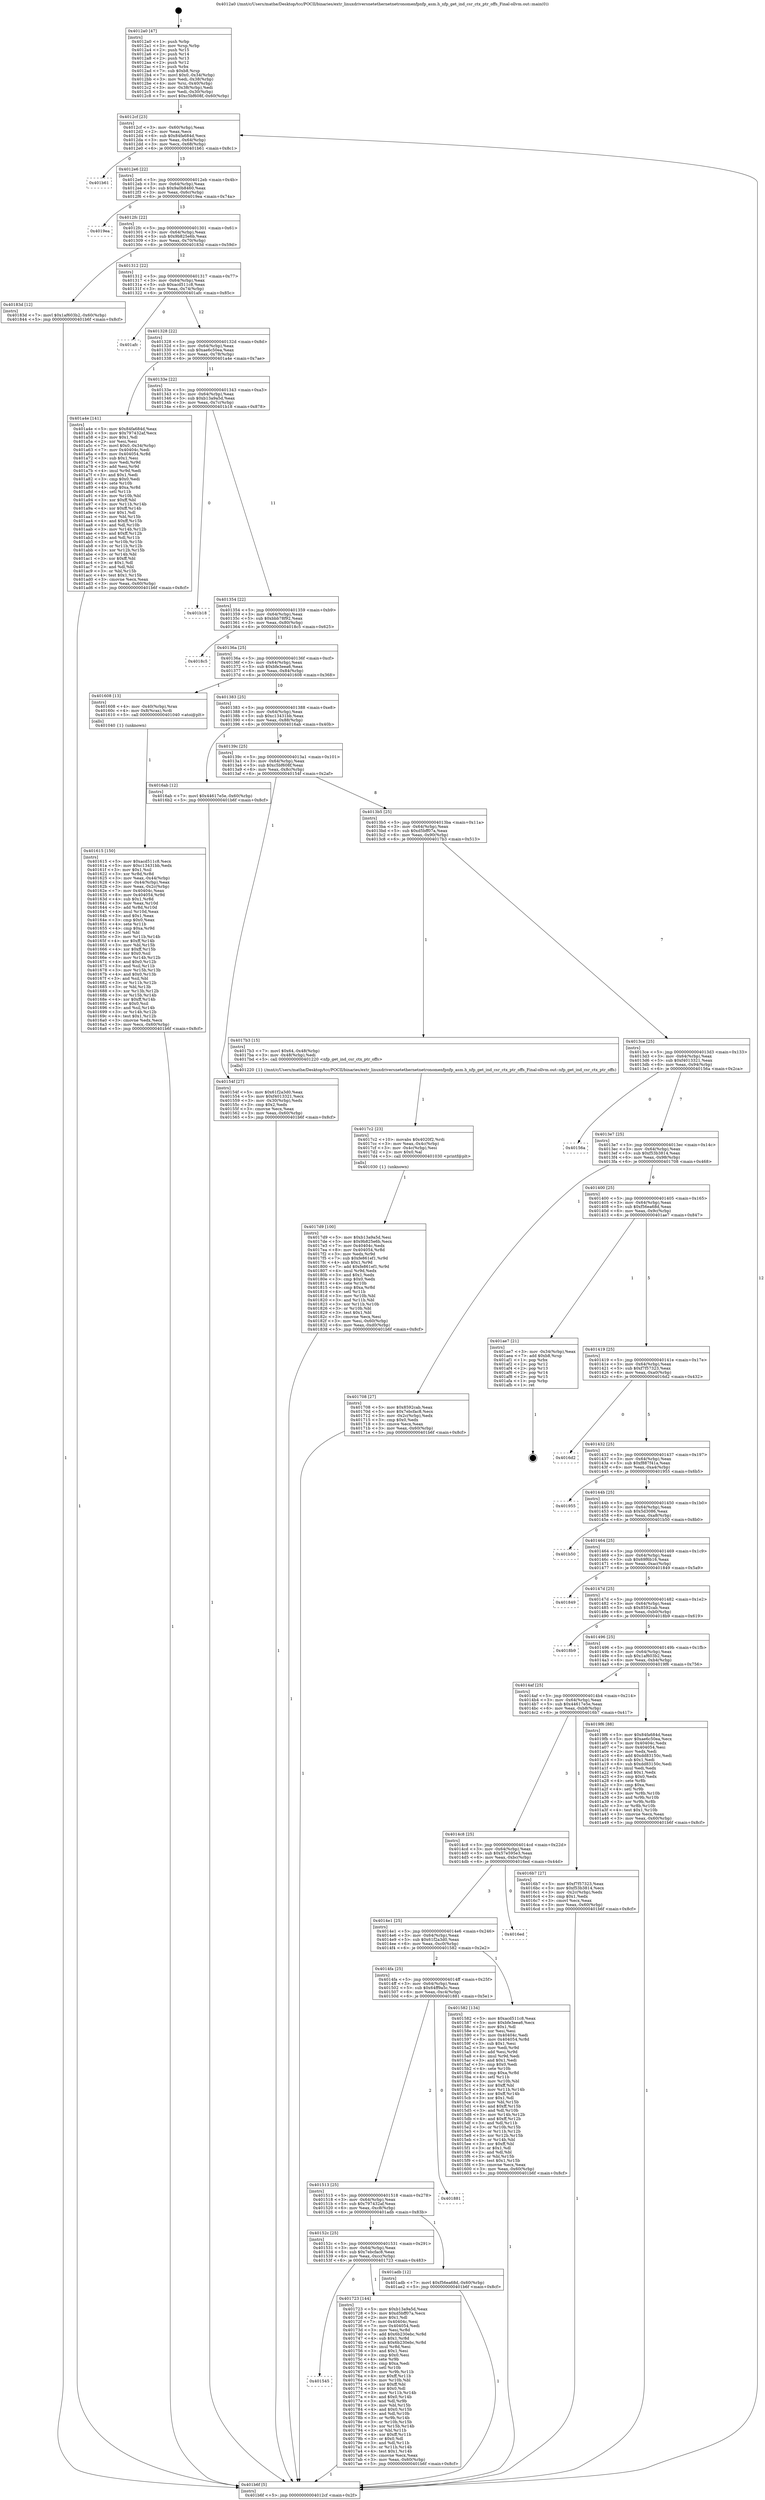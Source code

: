digraph "0x4012a0" {
  label = "0x4012a0 (/mnt/c/Users/mathe/Desktop/tcc/POCII/binaries/extr_linuxdriversnetethernetnetronomenfpnfp_asm.h_nfp_get_ind_csr_ctx_ptr_offs_Final-ollvm.out::main(0))"
  labelloc = "t"
  node[shape=record]

  Entry [label="",width=0.3,height=0.3,shape=circle,fillcolor=black,style=filled]
  "0x4012cf" [label="{
     0x4012cf [23]\l
     | [instrs]\l
     &nbsp;&nbsp;0x4012cf \<+3\>: mov -0x60(%rbp),%eax\l
     &nbsp;&nbsp;0x4012d2 \<+2\>: mov %eax,%ecx\l
     &nbsp;&nbsp;0x4012d4 \<+6\>: sub $0x84fa684d,%ecx\l
     &nbsp;&nbsp;0x4012da \<+3\>: mov %eax,-0x64(%rbp)\l
     &nbsp;&nbsp;0x4012dd \<+3\>: mov %ecx,-0x68(%rbp)\l
     &nbsp;&nbsp;0x4012e0 \<+6\>: je 0000000000401b61 \<main+0x8c1\>\l
  }"]
  "0x401b61" [label="{
     0x401b61\l
  }", style=dashed]
  "0x4012e6" [label="{
     0x4012e6 [22]\l
     | [instrs]\l
     &nbsp;&nbsp;0x4012e6 \<+5\>: jmp 00000000004012eb \<main+0x4b\>\l
     &nbsp;&nbsp;0x4012eb \<+3\>: mov -0x64(%rbp),%eax\l
     &nbsp;&nbsp;0x4012ee \<+5\>: sub $0x9a0b8460,%eax\l
     &nbsp;&nbsp;0x4012f3 \<+3\>: mov %eax,-0x6c(%rbp)\l
     &nbsp;&nbsp;0x4012f6 \<+6\>: je 00000000004019ea \<main+0x74a\>\l
  }"]
  Exit [label="",width=0.3,height=0.3,shape=circle,fillcolor=black,style=filled,peripheries=2]
  "0x4019ea" [label="{
     0x4019ea\l
  }", style=dashed]
  "0x4012fc" [label="{
     0x4012fc [22]\l
     | [instrs]\l
     &nbsp;&nbsp;0x4012fc \<+5\>: jmp 0000000000401301 \<main+0x61\>\l
     &nbsp;&nbsp;0x401301 \<+3\>: mov -0x64(%rbp),%eax\l
     &nbsp;&nbsp;0x401304 \<+5\>: sub $0x9b825e6b,%eax\l
     &nbsp;&nbsp;0x401309 \<+3\>: mov %eax,-0x70(%rbp)\l
     &nbsp;&nbsp;0x40130c \<+6\>: je 000000000040183d \<main+0x59d\>\l
  }"]
  "0x4017d9" [label="{
     0x4017d9 [100]\l
     | [instrs]\l
     &nbsp;&nbsp;0x4017d9 \<+5\>: mov $0xb13a9a5d,%esi\l
     &nbsp;&nbsp;0x4017de \<+5\>: mov $0x9b825e6b,%ecx\l
     &nbsp;&nbsp;0x4017e3 \<+7\>: mov 0x40404c,%edx\l
     &nbsp;&nbsp;0x4017ea \<+8\>: mov 0x404054,%r8d\l
     &nbsp;&nbsp;0x4017f2 \<+3\>: mov %edx,%r9d\l
     &nbsp;&nbsp;0x4017f5 \<+7\>: sub $0xfe861ef1,%r9d\l
     &nbsp;&nbsp;0x4017fc \<+4\>: sub $0x1,%r9d\l
     &nbsp;&nbsp;0x401800 \<+7\>: add $0xfe861ef1,%r9d\l
     &nbsp;&nbsp;0x401807 \<+4\>: imul %r9d,%edx\l
     &nbsp;&nbsp;0x40180b \<+3\>: and $0x1,%edx\l
     &nbsp;&nbsp;0x40180e \<+3\>: cmp $0x0,%edx\l
     &nbsp;&nbsp;0x401811 \<+4\>: sete %r10b\l
     &nbsp;&nbsp;0x401815 \<+4\>: cmp $0xa,%r8d\l
     &nbsp;&nbsp;0x401819 \<+4\>: setl %r11b\l
     &nbsp;&nbsp;0x40181d \<+3\>: mov %r10b,%bl\l
     &nbsp;&nbsp;0x401820 \<+3\>: and %r11b,%bl\l
     &nbsp;&nbsp;0x401823 \<+3\>: xor %r11b,%r10b\l
     &nbsp;&nbsp;0x401826 \<+3\>: or %r10b,%bl\l
     &nbsp;&nbsp;0x401829 \<+3\>: test $0x1,%bl\l
     &nbsp;&nbsp;0x40182c \<+3\>: cmovne %ecx,%esi\l
     &nbsp;&nbsp;0x40182f \<+3\>: mov %esi,-0x60(%rbp)\l
     &nbsp;&nbsp;0x401832 \<+6\>: mov %eax,-0xd0(%rbp)\l
     &nbsp;&nbsp;0x401838 \<+5\>: jmp 0000000000401b6f \<main+0x8cf\>\l
  }"]
  "0x40183d" [label="{
     0x40183d [12]\l
     | [instrs]\l
     &nbsp;&nbsp;0x40183d \<+7\>: movl $0x1af603b2,-0x60(%rbp)\l
     &nbsp;&nbsp;0x401844 \<+5\>: jmp 0000000000401b6f \<main+0x8cf\>\l
  }"]
  "0x401312" [label="{
     0x401312 [22]\l
     | [instrs]\l
     &nbsp;&nbsp;0x401312 \<+5\>: jmp 0000000000401317 \<main+0x77\>\l
     &nbsp;&nbsp;0x401317 \<+3\>: mov -0x64(%rbp),%eax\l
     &nbsp;&nbsp;0x40131a \<+5\>: sub $0xacd511c8,%eax\l
     &nbsp;&nbsp;0x40131f \<+3\>: mov %eax,-0x74(%rbp)\l
     &nbsp;&nbsp;0x401322 \<+6\>: je 0000000000401afc \<main+0x85c\>\l
  }"]
  "0x4017c2" [label="{
     0x4017c2 [23]\l
     | [instrs]\l
     &nbsp;&nbsp;0x4017c2 \<+10\>: movabs $0x4020f2,%rdi\l
     &nbsp;&nbsp;0x4017cc \<+3\>: mov %eax,-0x4c(%rbp)\l
     &nbsp;&nbsp;0x4017cf \<+3\>: mov -0x4c(%rbp),%esi\l
     &nbsp;&nbsp;0x4017d2 \<+2\>: mov $0x0,%al\l
     &nbsp;&nbsp;0x4017d4 \<+5\>: call 0000000000401030 \<printf@plt\>\l
     | [calls]\l
     &nbsp;&nbsp;0x401030 \{1\} (unknown)\l
  }"]
  "0x401afc" [label="{
     0x401afc\l
  }", style=dashed]
  "0x401328" [label="{
     0x401328 [22]\l
     | [instrs]\l
     &nbsp;&nbsp;0x401328 \<+5\>: jmp 000000000040132d \<main+0x8d\>\l
     &nbsp;&nbsp;0x40132d \<+3\>: mov -0x64(%rbp),%eax\l
     &nbsp;&nbsp;0x401330 \<+5\>: sub $0xae6c50ea,%eax\l
     &nbsp;&nbsp;0x401335 \<+3\>: mov %eax,-0x78(%rbp)\l
     &nbsp;&nbsp;0x401338 \<+6\>: je 0000000000401a4e \<main+0x7ae\>\l
  }"]
  "0x401545" [label="{
     0x401545\l
  }", style=dashed]
  "0x401a4e" [label="{
     0x401a4e [141]\l
     | [instrs]\l
     &nbsp;&nbsp;0x401a4e \<+5\>: mov $0x84fa684d,%eax\l
     &nbsp;&nbsp;0x401a53 \<+5\>: mov $0x797432af,%ecx\l
     &nbsp;&nbsp;0x401a58 \<+2\>: mov $0x1,%dl\l
     &nbsp;&nbsp;0x401a5a \<+2\>: xor %esi,%esi\l
     &nbsp;&nbsp;0x401a5c \<+7\>: movl $0x0,-0x34(%rbp)\l
     &nbsp;&nbsp;0x401a63 \<+7\>: mov 0x40404c,%edi\l
     &nbsp;&nbsp;0x401a6a \<+8\>: mov 0x404054,%r8d\l
     &nbsp;&nbsp;0x401a72 \<+3\>: sub $0x1,%esi\l
     &nbsp;&nbsp;0x401a75 \<+3\>: mov %edi,%r9d\l
     &nbsp;&nbsp;0x401a78 \<+3\>: add %esi,%r9d\l
     &nbsp;&nbsp;0x401a7b \<+4\>: imul %r9d,%edi\l
     &nbsp;&nbsp;0x401a7f \<+3\>: and $0x1,%edi\l
     &nbsp;&nbsp;0x401a82 \<+3\>: cmp $0x0,%edi\l
     &nbsp;&nbsp;0x401a85 \<+4\>: sete %r10b\l
     &nbsp;&nbsp;0x401a89 \<+4\>: cmp $0xa,%r8d\l
     &nbsp;&nbsp;0x401a8d \<+4\>: setl %r11b\l
     &nbsp;&nbsp;0x401a91 \<+3\>: mov %r10b,%bl\l
     &nbsp;&nbsp;0x401a94 \<+3\>: xor $0xff,%bl\l
     &nbsp;&nbsp;0x401a97 \<+3\>: mov %r11b,%r14b\l
     &nbsp;&nbsp;0x401a9a \<+4\>: xor $0xff,%r14b\l
     &nbsp;&nbsp;0x401a9e \<+3\>: xor $0x1,%dl\l
     &nbsp;&nbsp;0x401aa1 \<+3\>: mov %bl,%r15b\l
     &nbsp;&nbsp;0x401aa4 \<+4\>: and $0xff,%r15b\l
     &nbsp;&nbsp;0x401aa8 \<+3\>: and %dl,%r10b\l
     &nbsp;&nbsp;0x401aab \<+3\>: mov %r14b,%r12b\l
     &nbsp;&nbsp;0x401aae \<+4\>: and $0xff,%r12b\l
     &nbsp;&nbsp;0x401ab2 \<+3\>: and %dl,%r11b\l
     &nbsp;&nbsp;0x401ab5 \<+3\>: or %r10b,%r15b\l
     &nbsp;&nbsp;0x401ab8 \<+3\>: or %r11b,%r12b\l
     &nbsp;&nbsp;0x401abb \<+3\>: xor %r12b,%r15b\l
     &nbsp;&nbsp;0x401abe \<+3\>: or %r14b,%bl\l
     &nbsp;&nbsp;0x401ac1 \<+3\>: xor $0xff,%bl\l
     &nbsp;&nbsp;0x401ac4 \<+3\>: or $0x1,%dl\l
     &nbsp;&nbsp;0x401ac7 \<+2\>: and %dl,%bl\l
     &nbsp;&nbsp;0x401ac9 \<+3\>: or %bl,%r15b\l
     &nbsp;&nbsp;0x401acc \<+4\>: test $0x1,%r15b\l
     &nbsp;&nbsp;0x401ad0 \<+3\>: cmovne %ecx,%eax\l
     &nbsp;&nbsp;0x401ad3 \<+3\>: mov %eax,-0x60(%rbp)\l
     &nbsp;&nbsp;0x401ad6 \<+5\>: jmp 0000000000401b6f \<main+0x8cf\>\l
  }"]
  "0x40133e" [label="{
     0x40133e [22]\l
     | [instrs]\l
     &nbsp;&nbsp;0x40133e \<+5\>: jmp 0000000000401343 \<main+0xa3\>\l
     &nbsp;&nbsp;0x401343 \<+3\>: mov -0x64(%rbp),%eax\l
     &nbsp;&nbsp;0x401346 \<+5\>: sub $0xb13a9a5d,%eax\l
     &nbsp;&nbsp;0x40134b \<+3\>: mov %eax,-0x7c(%rbp)\l
     &nbsp;&nbsp;0x40134e \<+6\>: je 0000000000401b18 \<main+0x878\>\l
  }"]
  "0x401723" [label="{
     0x401723 [144]\l
     | [instrs]\l
     &nbsp;&nbsp;0x401723 \<+5\>: mov $0xb13a9a5d,%eax\l
     &nbsp;&nbsp;0x401728 \<+5\>: mov $0xd5bff07a,%ecx\l
     &nbsp;&nbsp;0x40172d \<+2\>: mov $0x1,%dl\l
     &nbsp;&nbsp;0x40172f \<+7\>: mov 0x40404c,%esi\l
     &nbsp;&nbsp;0x401736 \<+7\>: mov 0x404054,%edi\l
     &nbsp;&nbsp;0x40173d \<+3\>: mov %esi,%r8d\l
     &nbsp;&nbsp;0x401740 \<+7\>: add $0x6b230ebc,%r8d\l
     &nbsp;&nbsp;0x401747 \<+4\>: sub $0x1,%r8d\l
     &nbsp;&nbsp;0x40174b \<+7\>: sub $0x6b230ebc,%r8d\l
     &nbsp;&nbsp;0x401752 \<+4\>: imul %r8d,%esi\l
     &nbsp;&nbsp;0x401756 \<+3\>: and $0x1,%esi\l
     &nbsp;&nbsp;0x401759 \<+3\>: cmp $0x0,%esi\l
     &nbsp;&nbsp;0x40175c \<+4\>: sete %r9b\l
     &nbsp;&nbsp;0x401760 \<+3\>: cmp $0xa,%edi\l
     &nbsp;&nbsp;0x401763 \<+4\>: setl %r10b\l
     &nbsp;&nbsp;0x401767 \<+3\>: mov %r9b,%r11b\l
     &nbsp;&nbsp;0x40176a \<+4\>: xor $0xff,%r11b\l
     &nbsp;&nbsp;0x40176e \<+3\>: mov %r10b,%bl\l
     &nbsp;&nbsp;0x401771 \<+3\>: xor $0xff,%bl\l
     &nbsp;&nbsp;0x401774 \<+3\>: xor $0x0,%dl\l
     &nbsp;&nbsp;0x401777 \<+3\>: mov %r11b,%r14b\l
     &nbsp;&nbsp;0x40177a \<+4\>: and $0x0,%r14b\l
     &nbsp;&nbsp;0x40177e \<+3\>: and %dl,%r9b\l
     &nbsp;&nbsp;0x401781 \<+3\>: mov %bl,%r15b\l
     &nbsp;&nbsp;0x401784 \<+4\>: and $0x0,%r15b\l
     &nbsp;&nbsp;0x401788 \<+3\>: and %dl,%r10b\l
     &nbsp;&nbsp;0x40178b \<+3\>: or %r9b,%r14b\l
     &nbsp;&nbsp;0x40178e \<+3\>: or %r10b,%r15b\l
     &nbsp;&nbsp;0x401791 \<+3\>: xor %r15b,%r14b\l
     &nbsp;&nbsp;0x401794 \<+3\>: or %bl,%r11b\l
     &nbsp;&nbsp;0x401797 \<+4\>: xor $0xff,%r11b\l
     &nbsp;&nbsp;0x40179b \<+3\>: or $0x0,%dl\l
     &nbsp;&nbsp;0x40179e \<+3\>: and %dl,%r11b\l
     &nbsp;&nbsp;0x4017a1 \<+3\>: or %r11b,%r14b\l
     &nbsp;&nbsp;0x4017a4 \<+4\>: test $0x1,%r14b\l
     &nbsp;&nbsp;0x4017a8 \<+3\>: cmovne %ecx,%eax\l
     &nbsp;&nbsp;0x4017ab \<+3\>: mov %eax,-0x60(%rbp)\l
     &nbsp;&nbsp;0x4017ae \<+5\>: jmp 0000000000401b6f \<main+0x8cf\>\l
  }"]
  "0x401b18" [label="{
     0x401b18\l
  }", style=dashed]
  "0x401354" [label="{
     0x401354 [22]\l
     | [instrs]\l
     &nbsp;&nbsp;0x401354 \<+5\>: jmp 0000000000401359 \<main+0xb9\>\l
     &nbsp;&nbsp;0x401359 \<+3\>: mov -0x64(%rbp),%eax\l
     &nbsp;&nbsp;0x40135c \<+5\>: sub $0xbbb78f92,%eax\l
     &nbsp;&nbsp;0x401361 \<+3\>: mov %eax,-0x80(%rbp)\l
     &nbsp;&nbsp;0x401364 \<+6\>: je 00000000004018c5 \<main+0x625\>\l
  }"]
  "0x40152c" [label="{
     0x40152c [25]\l
     | [instrs]\l
     &nbsp;&nbsp;0x40152c \<+5\>: jmp 0000000000401531 \<main+0x291\>\l
     &nbsp;&nbsp;0x401531 \<+3\>: mov -0x64(%rbp),%eax\l
     &nbsp;&nbsp;0x401534 \<+5\>: sub $0x7ebcfac8,%eax\l
     &nbsp;&nbsp;0x401539 \<+6\>: mov %eax,-0xcc(%rbp)\l
     &nbsp;&nbsp;0x40153f \<+6\>: je 0000000000401723 \<main+0x483\>\l
  }"]
  "0x4018c5" [label="{
     0x4018c5\l
  }", style=dashed]
  "0x40136a" [label="{
     0x40136a [25]\l
     | [instrs]\l
     &nbsp;&nbsp;0x40136a \<+5\>: jmp 000000000040136f \<main+0xcf\>\l
     &nbsp;&nbsp;0x40136f \<+3\>: mov -0x64(%rbp),%eax\l
     &nbsp;&nbsp;0x401372 \<+5\>: sub $0xbfe3eea6,%eax\l
     &nbsp;&nbsp;0x401377 \<+6\>: mov %eax,-0x84(%rbp)\l
     &nbsp;&nbsp;0x40137d \<+6\>: je 0000000000401608 \<main+0x368\>\l
  }"]
  "0x401adb" [label="{
     0x401adb [12]\l
     | [instrs]\l
     &nbsp;&nbsp;0x401adb \<+7\>: movl $0xf56ea68d,-0x60(%rbp)\l
     &nbsp;&nbsp;0x401ae2 \<+5\>: jmp 0000000000401b6f \<main+0x8cf\>\l
  }"]
  "0x401608" [label="{
     0x401608 [13]\l
     | [instrs]\l
     &nbsp;&nbsp;0x401608 \<+4\>: mov -0x40(%rbp),%rax\l
     &nbsp;&nbsp;0x40160c \<+4\>: mov 0x8(%rax),%rdi\l
     &nbsp;&nbsp;0x401610 \<+5\>: call 0000000000401040 \<atoi@plt\>\l
     | [calls]\l
     &nbsp;&nbsp;0x401040 \{1\} (unknown)\l
  }"]
  "0x401383" [label="{
     0x401383 [25]\l
     | [instrs]\l
     &nbsp;&nbsp;0x401383 \<+5\>: jmp 0000000000401388 \<main+0xe8\>\l
     &nbsp;&nbsp;0x401388 \<+3\>: mov -0x64(%rbp),%eax\l
     &nbsp;&nbsp;0x40138b \<+5\>: sub $0xc13431bb,%eax\l
     &nbsp;&nbsp;0x401390 \<+6\>: mov %eax,-0x88(%rbp)\l
     &nbsp;&nbsp;0x401396 \<+6\>: je 00000000004016ab \<main+0x40b\>\l
  }"]
  "0x401513" [label="{
     0x401513 [25]\l
     | [instrs]\l
     &nbsp;&nbsp;0x401513 \<+5\>: jmp 0000000000401518 \<main+0x278\>\l
     &nbsp;&nbsp;0x401518 \<+3\>: mov -0x64(%rbp),%eax\l
     &nbsp;&nbsp;0x40151b \<+5\>: sub $0x797432af,%eax\l
     &nbsp;&nbsp;0x401520 \<+6\>: mov %eax,-0xc8(%rbp)\l
     &nbsp;&nbsp;0x401526 \<+6\>: je 0000000000401adb \<main+0x83b\>\l
  }"]
  "0x4016ab" [label="{
     0x4016ab [12]\l
     | [instrs]\l
     &nbsp;&nbsp;0x4016ab \<+7\>: movl $0x44617e5e,-0x60(%rbp)\l
     &nbsp;&nbsp;0x4016b2 \<+5\>: jmp 0000000000401b6f \<main+0x8cf\>\l
  }"]
  "0x40139c" [label="{
     0x40139c [25]\l
     | [instrs]\l
     &nbsp;&nbsp;0x40139c \<+5\>: jmp 00000000004013a1 \<main+0x101\>\l
     &nbsp;&nbsp;0x4013a1 \<+3\>: mov -0x64(%rbp),%eax\l
     &nbsp;&nbsp;0x4013a4 \<+5\>: sub $0xc5bf608f,%eax\l
     &nbsp;&nbsp;0x4013a9 \<+6\>: mov %eax,-0x8c(%rbp)\l
     &nbsp;&nbsp;0x4013af \<+6\>: je 000000000040154f \<main+0x2af\>\l
  }"]
  "0x401881" [label="{
     0x401881\l
  }", style=dashed]
  "0x40154f" [label="{
     0x40154f [27]\l
     | [instrs]\l
     &nbsp;&nbsp;0x40154f \<+5\>: mov $0x61f2a3d0,%eax\l
     &nbsp;&nbsp;0x401554 \<+5\>: mov $0xf4013321,%ecx\l
     &nbsp;&nbsp;0x401559 \<+3\>: mov -0x30(%rbp),%edx\l
     &nbsp;&nbsp;0x40155c \<+3\>: cmp $0x2,%edx\l
     &nbsp;&nbsp;0x40155f \<+3\>: cmovne %ecx,%eax\l
     &nbsp;&nbsp;0x401562 \<+3\>: mov %eax,-0x60(%rbp)\l
     &nbsp;&nbsp;0x401565 \<+5\>: jmp 0000000000401b6f \<main+0x8cf\>\l
  }"]
  "0x4013b5" [label="{
     0x4013b5 [25]\l
     | [instrs]\l
     &nbsp;&nbsp;0x4013b5 \<+5\>: jmp 00000000004013ba \<main+0x11a\>\l
     &nbsp;&nbsp;0x4013ba \<+3\>: mov -0x64(%rbp),%eax\l
     &nbsp;&nbsp;0x4013bd \<+5\>: sub $0xd5bff07a,%eax\l
     &nbsp;&nbsp;0x4013c2 \<+6\>: mov %eax,-0x90(%rbp)\l
     &nbsp;&nbsp;0x4013c8 \<+6\>: je 00000000004017b3 \<main+0x513\>\l
  }"]
  "0x401b6f" [label="{
     0x401b6f [5]\l
     | [instrs]\l
     &nbsp;&nbsp;0x401b6f \<+5\>: jmp 00000000004012cf \<main+0x2f\>\l
  }"]
  "0x4012a0" [label="{
     0x4012a0 [47]\l
     | [instrs]\l
     &nbsp;&nbsp;0x4012a0 \<+1\>: push %rbp\l
     &nbsp;&nbsp;0x4012a1 \<+3\>: mov %rsp,%rbp\l
     &nbsp;&nbsp;0x4012a4 \<+2\>: push %r15\l
     &nbsp;&nbsp;0x4012a6 \<+2\>: push %r14\l
     &nbsp;&nbsp;0x4012a8 \<+2\>: push %r13\l
     &nbsp;&nbsp;0x4012aa \<+2\>: push %r12\l
     &nbsp;&nbsp;0x4012ac \<+1\>: push %rbx\l
     &nbsp;&nbsp;0x4012ad \<+7\>: sub $0xb8,%rsp\l
     &nbsp;&nbsp;0x4012b4 \<+7\>: movl $0x0,-0x34(%rbp)\l
     &nbsp;&nbsp;0x4012bb \<+3\>: mov %edi,-0x38(%rbp)\l
     &nbsp;&nbsp;0x4012be \<+4\>: mov %rsi,-0x40(%rbp)\l
     &nbsp;&nbsp;0x4012c2 \<+3\>: mov -0x38(%rbp),%edi\l
     &nbsp;&nbsp;0x4012c5 \<+3\>: mov %edi,-0x30(%rbp)\l
     &nbsp;&nbsp;0x4012c8 \<+7\>: movl $0xc5bf608f,-0x60(%rbp)\l
  }"]
  "0x401615" [label="{
     0x401615 [150]\l
     | [instrs]\l
     &nbsp;&nbsp;0x401615 \<+5\>: mov $0xacd511c8,%ecx\l
     &nbsp;&nbsp;0x40161a \<+5\>: mov $0xc13431bb,%edx\l
     &nbsp;&nbsp;0x40161f \<+3\>: mov $0x1,%sil\l
     &nbsp;&nbsp;0x401622 \<+3\>: xor %r8d,%r8d\l
     &nbsp;&nbsp;0x401625 \<+3\>: mov %eax,-0x44(%rbp)\l
     &nbsp;&nbsp;0x401628 \<+3\>: mov -0x44(%rbp),%eax\l
     &nbsp;&nbsp;0x40162b \<+3\>: mov %eax,-0x2c(%rbp)\l
     &nbsp;&nbsp;0x40162e \<+7\>: mov 0x40404c,%eax\l
     &nbsp;&nbsp;0x401635 \<+8\>: mov 0x404054,%r9d\l
     &nbsp;&nbsp;0x40163d \<+4\>: sub $0x1,%r8d\l
     &nbsp;&nbsp;0x401641 \<+3\>: mov %eax,%r10d\l
     &nbsp;&nbsp;0x401644 \<+3\>: add %r8d,%r10d\l
     &nbsp;&nbsp;0x401647 \<+4\>: imul %r10d,%eax\l
     &nbsp;&nbsp;0x40164b \<+3\>: and $0x1,%eax\l
     &nbsp;&nbsp;0x40164e \<+3\>: cmp $0x0,%eax\l
     &nbsp;&nbsp;0x401651 \<+4\>: sete %r11b\l
     &nbsp;&nbsp;0x401655 \<+4\>: cmp $0xa,%r9d\l
     &nbsp;&nbsp;0x401659 \<+3\>: setl %bl\l
     &nbsp;&nbsp;0x40165c \<+3\>: mov %r11b,%r14b\l
     &nbsp;&nbsp;0x40165f \<+4\>: xor $0xff,%r14b\l
     &nbsp;&nbsp;0x401663 \<+3\>: mov %bl,%r15b\l
     &nbsp;&nbsp;0x401666 \<+4\>: xor $0xff,%r15b\l
     &nbsp;&nbsp;0x40166a \<+4\>: xor $0x0,%sil\l
     &nbsp;&nbsp;0x40166e \<+3\>: mov %r14b,%r12b\l
     &nbsp;&nbsp;0x401671 \<+4\>: and $0x0,%r12b\l
     &nbsp;&nbsp;0x401675 \<+3\>: and %sil,%r11b\l
     &nbsp;&nbsp;0x401678 \<+3\>: mov %r15b,%r13b\l
     &nbsp;&nbsp;0x40167b \<+4\>: and $0x0,%r13b\l
     &nbsp;&nbsp;0x40167f \<+3\>: and %sil,%bl\l
     &nbsp;&nbsp;0x401682 \<+3\>: or %r11b,%r12b\l
     &nbsp;&nbsp;0x401685 \<+3\>: or %bl,%r13b\l
     &nbsp;&nbsp;0x401688 \<+3\>: xor %r13b,%r12b\l
     &nbsp;&nbsp;0x40168b \<+3\>: or %r15b,%r14b\l
     &nbsp;&nbsp;0x40168e \<+4\>: xor $0xff,%r14b\l
     &nbsp;&nbsp;0x401692 \<+4\>: or $0x0,%sil\l
     &nbsp;&nbsp;0x401696 \<+3\>: and %sil,%r14b\l
     &nbsp;&nbsp;0x401699 \<+3\>: or %r14b,%r12b\l
     &nbsp;&nbsp;0x40169c \<+4\>: test $0x1,%r12b\l
     &nbsp;&nbsp;0x4016a0 \<+3\>: cmovne %edx,%ecx\l
     &nbsp;&nbsp;0x4016a3 \<+3\>: mov %ecx,-0x60(%rbp)\l
     &nbsp;&nbsp;0x4016a6 \<+5\>: jmp 0000000000401b6f \<main+0x8cf\>\l
  }"]
  "0x4017b3" [label="{
     0x4017b3 [15]\l
     | [instrs]\l
     &nbsp;&nbsp;0x4017b3 \<+7\>: movl $0x64,-0x48(%rbp)\l
     &nbsp;&nbsp;0x4017ba \<+3\>: mov -0x48(%rbp),%edi\l
     &nbsp;&nbsp;0x4017bd \<+5\>: call 0000000000401220 \<nfp_get_ind_csr_ctx_ptr_offs\>\l
     | [calls]\l
     &nbsp;&nbsp;0x401220 \{1\} (/mnt/c/Users/mathe/Desktop/tcc/POCII/binaries/extr_linuxdriversnetethernetnetronomenfpnfp_asm.h_nfp_get_ind_csr_ctx_ptr_offs_Final-ollvm.out::nfp_get_ind_csr_ctx_ptr_offs)\l
  }"]
  "0x4013ce" [label="{
     0x4013ce [25]\l
     | [instrs]\l
     &nbsp;&nbsp;0x4013ce \<+5\>: jmp 00000000004013d3 \<main+0x133\>\l
     &nbsp;&nbsp;0x4013d3 \<+3\>: mov -0x64(%rbp),%eax\l
     &nbsp;&nbsp;0x4013d6 \<+5\>: sub $0xf4013321,%eax\l
     &nbsp;&nbsp;0x4013db \<+6\>: mov %eax,-0x94(%rbp)\l
     &nbsp;&nbsp;0x4013e1 \<+6\>: je 000000000040156a \<main+0x2ca\>\l
  }"]
  "0x4014fa" [label="{
     0x4014fa [25]\l
     | [instrs]\l
     &nbsp;&nbsp;0x4014fa \<+5\>: jmp 00000000004014ff \<main+0x25f\>\l
     &nbsp;&nbsp;0x4014ff \<+3\>: mov -0x64(%rbp),%eax\l
     &nbsp;&nbsp;0x401502 \<+5\>: sub $0x64ff9a5c,%eax\l
     &nbsp;&nbsp;0x401507 \<+6\>: mov %eax,-0xc4(%rbp)\l
     &nbsp;&nbsp;0x40150d \<+6\>: je 0000000000401881 \<main+0x5e1\>\l
  }"]
  "0x40156a" [label="{
     0x40156a\l
  }", style=dashed]
  "0x4013e7" [label="{
     0x4013e7 [25]\l
     | [instrs]\l
     &nbsp;&nbsp;0x4013e7 \<+5\>: jmp 00000000004013ec \<main+0x14c\>\l
     &nbsp;&nbsp;0x4013ec \<+3\>: mov -0x64(%rbp),%eax\l
     &nbsp;&nbsp;0x4013ef \<+5\>: sub $0xf53b3814,%eax\l
     &nbsp;&nbsp;0x4013f4 \<+6\>: mov %eax,-0x98(%rbp)\l
     &nbsp;&nbsp;0x4013fa \<+6\>: je 0000000000401708 \<main+0x468\>\l
  }"]
  "0x401582" [label="{
     0x401582 [134]\l
     | [instrs]\l
     &nbsp;&nbsp;0x401582 \<+5\>: mov $0xacd511c8,%eax\l
     &nbsp;&nbsp;0x401587 \<+5\>: mov $0xbfe3eea6,%ecx\l
     &nbsp;&nbsp;0x40158c \<+2\>: mov $0x1,%dl\l
     &nbsp;&nbsp;0x40158e \<+2\>: xor %esi,%esi\l
     &nbsp;&nbsp;0x401590 \<+7\>: mov 0x40404c,%edi\l
     &nbsp;&nbsp;0x401597 \<+8\>: mov 0x404054,%r8d\l
     &nbsp;&nbsp;0x40159f \<+3\>: sub $0x1,%esi\l
     &nbsp;&nbsp;0x4015a2 \<+3\>: mov %edi,%r9d\l
     &nbsp;&nbsp;0x4015a5 \<+3\>: add %esi,%r9d\l
     &nbsp;&nbsp;0x4015a8 \<+4\>: imul %r9d,%edi\l
     &nbsp;&nbsp;0x4015ac \<+3\>: and $0x1,%edi\l
     &nbsp;&nbsp;0x4015af \<+3\>: cmp $0x0,%edi\l
     &nbsp;&nbsp;0x4015b2 \<+4\>: sete %r10b\l
     &nbsp;&nbsp;0x4015b6 \<+4\>: cmp $0xa,%r8d\l
     &nbsp;&nbsp;0x4015ba \<+4\>: setl %r11b\l
     &nbsp;&nbsp;0x4015be \<+3\>: mov %r10b,%bl\l
     &nbsp;&nbsp;0x4015c1 \<+3\>: xor $0xff,%bl\l
     &nbsp;&nbsp;0x4015c4 \<+3\>: mov %r11b,%r14b\l
     &nbsp;&nbsp;0x4015c7 \<+4\>: xor $0xff,%r14b\l
     &nbsp;&nbsp;0x4015cb \<+3\>: xor $0x1,%dl\l
     &nbsp;&nbsp;0x4015ce \<+3\>: mov %bl,%r15b\l
     &nbsp;&nbsp;0x4015d1 \<+4\>: and $0xff,%r15b\l
     &nbsp;&nbsp;0x4015d5 \<+3\>: and %dl,%r10b\l
     &nbsp;&nbsp;0x4015d8 \<+3\>: mov %r14b,%r12b\l
     &nbsp;&nbsp;0x4015db \<+4\>: and $0xff,%r12b\l
     &nbsp;&nbsp;0x4015df \<+3\>: and %dl,%r11b\l
     &nbsp;&nbsp;0x4015e2 \<+3\>: or %r10b,%r15b\l
     &nbsp;&nbsp;0x4015e5 \<+3\>: or %r11b,%r12b\l
     &nbsp;&nbsp;0x4015e8 \<+3\>: xor %r12b,%r15b\l
     &nbsp;&nbsp;0x4015eb \<+3\>: or %r14b,%bl\l
     &nbsp;&nbsp;0x4015ee \<+3\>: xor $0xff,%bl\l
     &nbsp;&nbsp;0x4015f1 \<+3\>: or $0x1,%dl\l
     &nbsp;&nbsp;0x4015f4 \<+2\>: and %dl,%bl\l
     &nbsp;&nbsp;0x4015f6 \<+3\>: or %bl,%r15b\l
     &nbsp;&nbsp;0x4015f9 \<+4\>: test $0x1,%r15b\l
     &nbsp;&nbsp;0x4015fd \<+3\>: cmovne %ecx,%eax\l
     &nbsp;&nbsp;0x401600 \<+3\>: mov %eax,-0x60(%rbp)\l
     &nbsp;&nbsp;0x401603 \<+5\>: jmp 0000000000401b6f \<main+0x8cf\>\l
  }"]
  "0x401708" [label="{
     0x401708 [27]\l
     | [instrs]\l
     &nbsp;&nbsp;0x401708 \<+5\>: mov $0x8592cab,%eax\l
     &nbsp;&nbsp;0x40170d \<+5\>: mov $0x7ebcfac8,%ecx\l
     &nbsp;&nbsp;0x401712 \<+3\>: mov -0x2c(%rbp),%edx\l
     &nbsp;&nbsp;0x401715 \<+3\>: cmp $0x0,%edx\l
     &nbsp;&nbsp;0x401718 \<+3\>: cmove %ecx,%eax\l
     &nbsp;&nbsp;0x40171b \<+3\>: mov %eax,-0x60(%rbp)\l
     &nbsp;&nbsp;0x40171e \<+5\>: jmp 0000000000401b6f \<main+0x8cf\>\l
  }"]
  "0x401400" [label="{
     0x401400 [25]\l
     | [instrs]\l
     &nbsp;&nbsp;0x401400 \<+5\>: jmp 0000000000401405 \<main+0x165\>\l
     &nbsp;&nbsp;0x401405 \<+3\>: mov -0x64(%rbp),%eax\l
     &nbsp;&nbsp;0x401408 \<+5\>: sub $0xf56ea68d,%eax\l
     &nbsp;&nbsp;0x40140d \<+6\>: mov %eax,-0x9c(%rbp)\l
     &nbsp;&nbsp;0x401413 \<+6\>: je 0000000000401ae7 \<main+0x847\>\l
  }"]
  "0x4014e1" [label="{
     0x4014e1 [25]\l
     | [instrs]\l
     &nbsp;&nbsp;0x4014e1 \<+5\>: jmp 00000000004014e6 \<main+0x246\>\l
     &nbsp;&nbsp;0x4014e6 \<+3\>: mov -0x64(%rbp),%eax\l
     &nbsp;&nbsp;0x4014e9 \<+5\>: sub $0x61f2a3d0,%eax\l
     &nbsp;&nbsp;0x4014ee \<+6\>: mov %eax,-0xc0(%rbp)\l
     &nbsp;&nbsp;0x4014f4 \<+6\>: je 0000000000401582 \<main+0x2e2\>\l
  }"]
  "0x401ae7" [label="{
     0x401ae7 [21]\l
     | [instrs]\l
     &nbsp;&nbsp;0x401ae7 \<+3\>: mov -0x34(%rbp),%eax\l
     &nbsp;&nbsp;0x401aea \<+7\>: add $0xb8,%rsp\l
     &nbsp;&nbsp;0x401af1 \<+1\>: pop %rbx\l
     &nbsp;&nbsp;0x401af2 \<+2\>: pop %r12\l
     &nbsp;&nbsp;0x401af4 \<+2\>: pop %r13\l
     &nbsp;&nbsp;0x401af6 \<+2\>: pop %r14\l
     &nbsp;&nbsp;0x401af8 \<+2\>: pop %r15\l
     &nbsp;&nbsp;0x401afa \<+1\>: pop %rbp\l
     &nbsp;&nbsp;0x401afb \<+1\>: ret\l
  }"]
  "0x401419" [label="{
     0x401419 [25]\l
     | [instrs]\l
     &nbsp;&nbsp;0x401419 \<+5\>: jmp 000000000040141e \<main+0x17e\>\l
     &nbsp;&nbsp;0x40141e \<+3\>: mov -0x64(%rbp),%eax\l
     &nbsp;&nbsp;0x401421 \<+5\>: sub $0xf7f57323,%eax\l
     &nbsp;&nbsp;0x401426 \<+6\>: mov %eax,-0xa0(%rbp)\l
     &nbsp;&nbsp;0x40142c \<+6\>: je 00000000004016d2 \<main+0x432\>\l
  }"]
  "0x4016ed" [label="{
     0x4016ed\l
  }", style=dashed]
  "0x4016d2" [label="{
     0x4016d2\l
  }", style=dashed]
  "0x401432" [label="{
     0x401432 [25]\l
     | [instrs]\l
     &nbsp;&nbsp;0x401432 \<+5\>: jmp 0000000000401437 \<main+0x197\>\l
     &nbsp;&nbsp;0x401437 \<+3\>: mov -0x64(%rbp),%eax\l
     &nbsp;&nbsp;0x40143a \<+5\>: sub $0xf887f41a,%eax\l
     &nbsp;&nbsp;0x40143f \<+6\>: mov %eax,-0xa4(%rbp)\l
     &nbsp;&nbsp;0x401445 \<+6\>: je 0000000000401955 \<main+0x6b5\>\l
  }"]
  "0x4014c8" [label="{
     0x4014c8 [25]\l
     | [instrs]\l
     &nbsp;&nbsp;0x4014c8 \<+5\>: jmp 00000000004014cd \<main+0x22d\>\l
     &nbsp;&nbsp;0x4014cd \<+3\>: mov -0x64(%rbp),%eax\l
     &nbsp;&nbsp;0x4014d0 \<+5\>: sub $0x57e595e3,%eax\l
     &nbsp;&nbsp;0x4014d5 \<+6\>: mov %eax,-0xbc(%rbp)\l
     &nbsp;&nbsp;0x4014db \<+6\>: je 00000000004016ed \<main+0x44d\>\l
  }"]
  "0x401955" [label="{
     0x401955\l
  }", style=dashed]
  "0x40144b" [label="{
     0x40144b [25]\l
     | [instrs]\l
     &nbsp;&nbsp;0x40144b \<+5\>: jmp 0000000000401450 \<main+0x1b0\>\l
     &nbsp;&nbsp;0x401450 \<+3\>: mov -0x64(%rbp),%eax\l
     &nbsp;&nbsp;0x401453 \<+5\>: sub $0x5d3086,%eax\l
     &nbsp;&nbsp;0x401458 \<+6\>: mov %eax,-0xa8(%rbp)\l
     &nbsp;&nbsp;0x40145e \<+6\>: je 0000000000401b50 \<main+0x8b0\>\l
  }"]
  "0x4016b7" [label="{
     0x4016b7 [27]\l
     | [instrs]\l
     &nbsp;&nbsp;0x4016b7 \<+5\>: mov $0xf7f57323,%eax\l
     &nbsp;&nbsp;0x4016bc \<+5\>: mov $0xf53b3814,%ecx\l
     &nbsp;&nbsp;0x4016c1 \<+3\>: mov -0x2c(%rbp),%edx\l
     &nbsp;&nbsp;0x4016c4 \<+3\>: cmp $0x1,%edx\l
     &nbsp;&nbsp;0x4016c7 \<+3\>: cmovl %ecx,%eax\l
     &nbsp;&nbsp;0x4016ca \<+3\>: mov %eax,-0x60(%rbp)\l
     &nbsp;&nbsp;0x4016cd \<+5\>: jmp 0000000000401b6f \<main+0x8cf\>\l
  }"]
  "0x401b50" [label="{
     0x401b50\l
  }", style=dashed]
  "0x401464" [label="{
     0x401464 [25]\l
     | [instrs]\l
     &nbsp;&nbsp;0x401464 \<+5\>: jmp 0000000000401469 \<main+0x1c9\>\l
     &nbsp;&nbsp;0x401469 \<+3\>: mov -0x64(%rbp),%eax\l
     &nbsp;&nbsp;0x40146c \<+5\>: sub $0x69f6b16,%eax\l
     &nbsp;&nbsp;0x401471 \<+6\>: mov %eax,-0xac(%rbp)\l
     &nbsp;&nbsp;0x401477 \<+6\>: je 0000000000401849 \<main+0x5a9\>\l
  }"]
  "0x4014af" [label="{
     0x4014af [25]\l
     | [instrs]\l
     &nbsp;&nbsp;0x4014af \<+5\>: jmp 00000000004014b4 \<main+0x214\>\l
     &nbsp;&nbsp;0x4014b4 \<+3\>: mov -0x64(%rbp),%eax\l
     &nbsp;&nbsp;0x4014b7 \<+5\>: sub $0x44617e5e,%eax\l
     &nbsp;&nbsp;0x4014bc \<+6\>: mov %eax,-0xb8(%rbp)\l
     &nbsp;&nbsp;0x4014c2 \<+6\>: je 00000000004016b7 \<main+0x417\>\l
  }"]
  "0x401849" [label="{
     0x401849\l
  }", style=dashed]
  "0x40147d" [label="{
     0x40147d [25]\l
     | [instrs]\l
     &nbsp;&nbsp;0x40147d \<+5\>: jmp 0000000000401482 \<main+0x1e2\>\l
     &nbsp;&nbsp;0x401482 \<+3\>: mov -0x64(%rbp),%eax\l
     &nbsp;&nbsp;0x401485 \<+5\>: sub $0x8592cab,%eax\l
     &nbsp;&nbsp;0x40148a \<+6\>: mov %eax,-0xb0(%rbp)\l
     &nbsp;&nbsp;0x401490 \<+6\>: je 00000000004018b9 \<main+0x619\>\l
  }"]
  "0x4019f6" [label="{
     0x4019f6 [88]\l
     | [instrs]\l
     &nbsp;&nbsp;0x4019f6 \<+5\>: mov $0x84fa684d,%eax\l
     &nbsp;&nbsp;0x4019fb \<+5\>: mov $0xae6c50ea,%ecx\l
     &nbsp;&nbsp;0x401a00 \<+7\>: mov 0x40404c,%edx\l
     &nbsp;&nbsp;0x401a07 \<+7\>: mov 0x404054,%esi\l
     &nbsp;&nbsp;0x401a0e \<+2\>: mov %edx,%edi\l
     &nbsp;&nbsp;0x401a10 \<+6\>: add $0xdd83150c,%edi\l
     &nbsp;&nbsp;0x401a16 \<+3\>: sub $0x1,%edi\l
     &nbsp;&nbsp;0x401a19 \<+6\>: sub $0xdd83150c,%edi\l
     &nbsp;&nbsp;0x401a1f \<+3\>: imul %edi,%edx\l
     &nbsp;&nbsp;0x401a22 \<+3\>: and $0x1,%edx\l
     &nbsp;&nbsp;0x401a25 \<+3\>: cmp $0x0,%edx\l
     &nbsp;&nbsp;0x401a28 \<+4\>: sete %r8b\l
     &nbsp;&nbsp;0x401a2c \<+3\>: cmp $0xa,%esi\l
     &nbsp;&nbsp;0x401a2f \<+4\>: setl %r9b\l
     &nbsp;&nbsp;0x401a33 \<+3\>: mov %r8b,%r10b\l
     &nbsp;&nbsp;0x401a36 \<+3\>: and %r9b,%r10b\l
     &nbsp;&nbsp;0x401a39 \<+3\>: xor %r9b,%r8b\l
     &nbsp;&nbsp;0x401a3c \<+3\>: or %r8b,%r10b\l
     &nbsp;&nbsp;0x401a3f \<+4\>: test $0x1,%r10b\l
     &nbsp;&nbsp;0x401a43 \<+3\>: cmovne %ecx,%eax\l
     &nbsp;&nbsp;0x401a46 \<+3\>: mov %eax,-0x60(%rbp)\l
     &nbsp;&nbsp;0x401a49 \<+5\>: jmp 0000000000401b6f \<main+0x8cf\>\l
  }"]
  "0x4018b9" [label="{
     0x4018b9\l
  }", style=dashed]
  "0x401496" [label="{
     0x401496 [25]\l
     | [instrs]\l
     &nbsp;&nbsp;0x401496 \<+5\>: jmp 000000000040149b \<main+0x1fb\>\l
     &nbsp;&nbsp;0x40149b \<+3\>: mov -0x64(%rbp),%eax\l
     &nbsp;&nbsp;0x40149e \<+5\>: sub $0x1af603b2,%eax\l
     &nbsp;&nbsp;0x4014a3 \<+6\>: mov %eax,-0xb4(%rbp)\l
     &nbsp;&nbsp;0x4014a9 \<+6\>: je 00000000004019f6 \<main+0x756\>\l
  }"]
  Entry -> "0x4012a0" [label=" 1"]
  "0x4012cf" -> "0x401b61" [label=" 0"]
  "0x4012cf" -> "0x4012e6" [label=" 13"]
  "0x401ae7" -> Exit [label=" 1"]
  "0x4012e6" -> "0x4019ea" [label=" 0"]
  "0x4012e6" -> "0x4012fc" [label=" 13"]
  "0x401adb" -> "0x401b6f" [label=" 1"]
  "0x4012fc" -> "0x40183d" [label=" 1"]
  "0x4012fc" -> "0x401312" [label=" 12"]
  "0x401a4e" -> "0x401b6f" [label=" 1"]
  "0x401312" -> "0x401afc" [label=" 0"]
  "0x401312" -> "0x401328" [label=" 12"]
  "0x4019f6" -> "0x401b6f" [label=" 1"]
  "0x401328" -> "0x401a4e" [label=" 1"]
  "0x401328" -> "0x40133e" [label=" 11"]
  "0x40183d" -> "0x401b6f" [label=" 1"]
  "0x40133e" -> "0x401b18" [label=" 0"]
  "0x40133e" -> "0x401354" [label=" 11"]
  "0x4017d9" -> "0x401b6f" [label=" 1"]
  "0x401354" -> "0x4018c5" [label=" 0"]
  "0x401354" -> "0x40136a" [label=" 11"]
  "0x4017b3" -> "0x4017c2" [label=" 1"]
  "0x40136a" -> "0x401608" [label=" 1"]
  "0x40136a" -> "0x401383" [label=" 10"]
  "0x401723" -> "0x401b6f" [label=" 1"]
  "0x401383" -> "0x4016ab" [label=" 1"]
  "0x401383" -> "0x40139c" [label=" 9"]
  "0x40152c" -> "0x401723" [label=" 1"]
  "0x40139c" -> "0x40154f" [label=" 1"]
  "0x40139c" -> "0x4013b5" [label=" 8"]
  "0x40154f" -> "0x401b6f" [label=" 1"]
  "0x4012a0" -> "0x4012cf" [label=" 1"]
  "0x401b6f" -> "0x4012cf" [label=" 12"]
  "0x4017c2" -> "0x4017d9" [label=" 1"]
  "0x4013b5" -> "0x4017b3" [label=" 1"]
  "0x4013b5" -> "0x4013ce" [label=" 7"]
  "0x401513" -> "0x401adb" [label=" 1"]
  "0x4013ce" -> "0x40156a" [label=" 0"]
  "0x4013ce" -> "0x4013e7" [label=" 7"]
  "0x40152c" -> "0x401545" [label=" 0"]
  "0x4013e7" -> "0x401708" [label=" 1"]
  "0x4013e7" -> "0x401400" [label=" 6"]
  "0x4014fa" -> "0x401513" [label=" 2"]
  "0x401400" -> "0x401ae7" [label=" 1"]
  "0x401400" -> "0x401419" [label=" 5"]
  "0x401513" -> "0x40152c" [label=" 1"]
  "0x401419" -> "0x4016d2" [label=" 0"]
  "0x401419" -> "0x401432" [label=" 5"]
  "0x401708" -> "0x401b6f" [label=" 1"]
  "0x401432" -> "0x401955" [label=" 0"]
  "0x401432" -> "0x40144b" [label=" 5"]
  "0x4016ab" -> "0x401b6f" [label=" 1"]
  "0x40144b" -> "0x401b50" [label=" 0"]
  "0x40144b" -> "0x401464" [label=" 5"]
  "0x401615" -> "0x401b6f" [label=" 1"]
  "0x401464" -> "0x401849" [label=" 0"]
  "0x401464" -> "0x40147d" [label=" 5"]
  "0x401582" -> "0x401b6f" [label=" 1"]
  "0x40147d" -> "0x4018b9" [label=" 0"]
  "0x40147d" -> "0x401496" [label=" 5"]
  "0x4014e1" -> "0x4014fa" [label=" 2"]
  "0x401496" -> "0x4019f6" [label=" 1"]
  "0x401496" -> "0x4014af" [label=" 4"]
  "0x401608" -> "0x401615" [label=" 1"]
  "0x4014af" -> "0x4016b7" [label=" 1"]
  "0x4014af" -> "0x4014c8" [label=" 3"]
  "0x4016b7" -> "0x401b6f" [label=" 1"]
  "0x4014c8" -> "0x4016ed" [label=" 0"]
  "0x4014c8" -> "0x4014e1" [label=" 3"]
  "0x4014fa" -> "0x401881" [label=" 0"]
  "0x4014e1" -> "0x401582" [label=" 1"]
}

